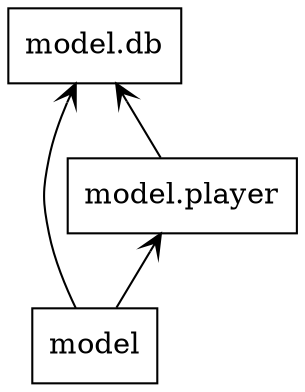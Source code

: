 digraph "packages" {
charset="utf-8"
rankdir=BT
"0" [label="model", shape="box"];
"1" [label="model.db", shape="box"];
"2" [label="model.player", shape="box"];
"0" -> "1" [arrowhead="open", arrowtail="none"];
"0" -> "2" [arrowhead="open", arrowtail="none"];
"2" -> "1" [arrowhead="open", arrowtail="none"];
}
